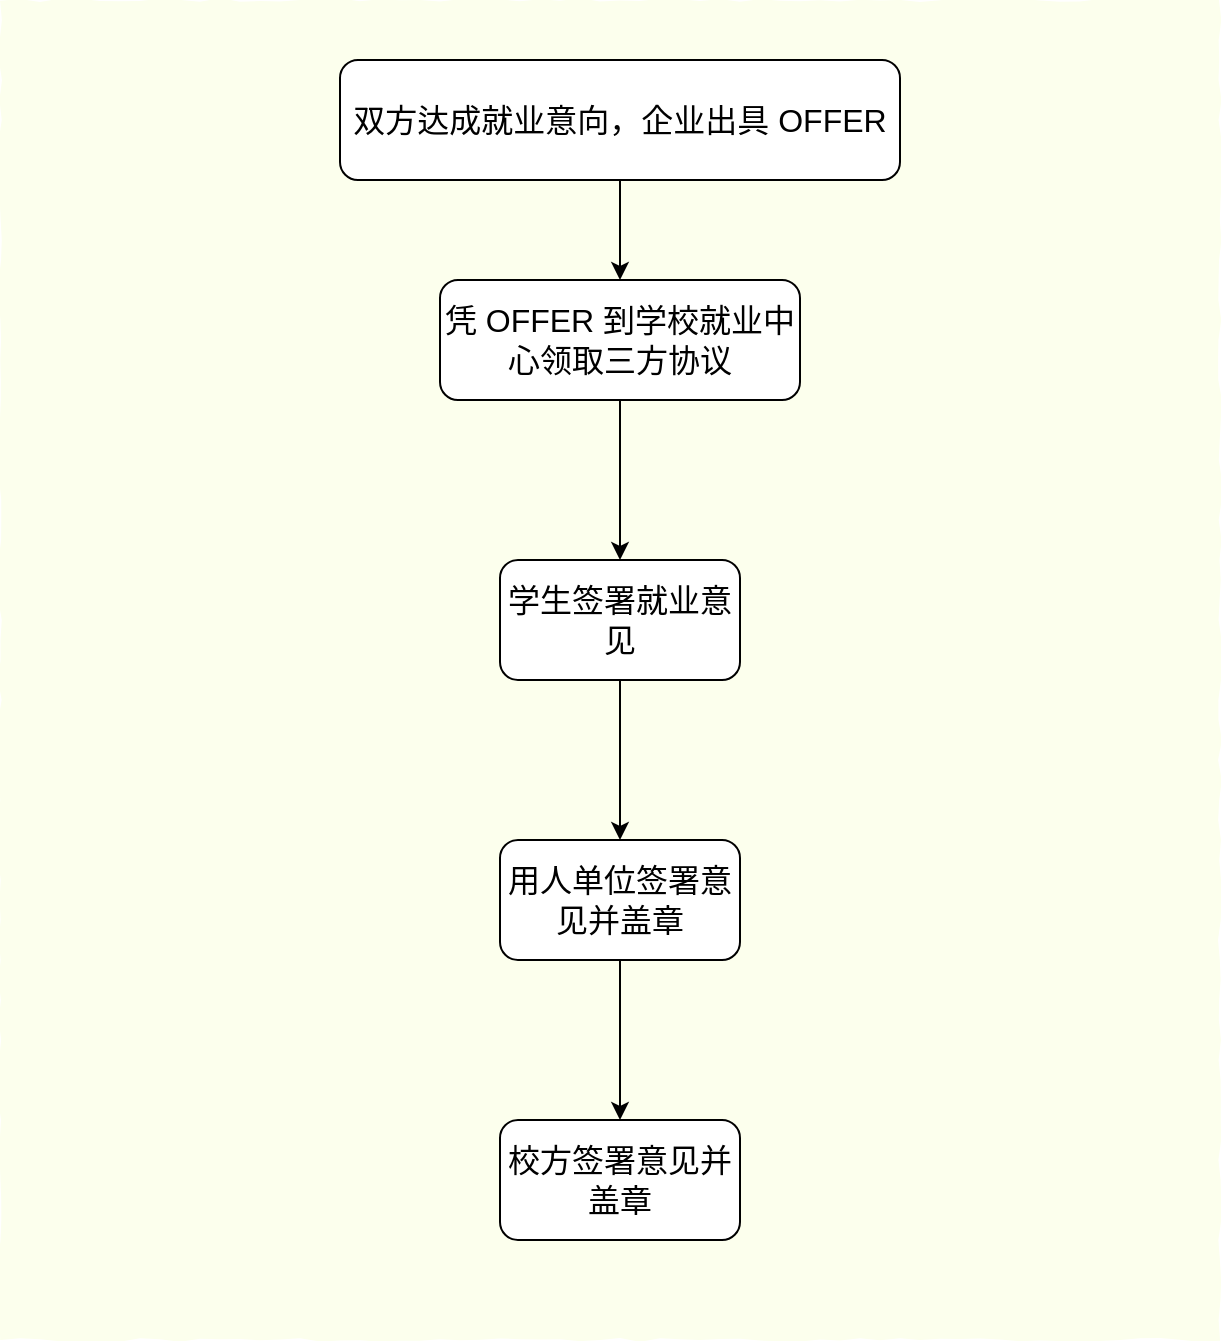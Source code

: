 <mxfile version="15.4.3" type="device"><diagram id="EpdUNptdXlsj-St1YH6q" name="Page-1"><mxGraphModel dx="1422" dy="706" grid="1" gridSize="10" guides="1" tooltips="1" connect="1" arrows="1" fold="1" page="1" pageScale="1" pageWidth="827" pageHeight="1169" math="0" shadow="0"><root><mxCell id="0"/><mxCell id="1" parent="0"/><mxCell id="OYhC4YyO0-HfFszx7ZQ4-1" value="" style="rounded=0;whiteSpace=wrap;html=1;fillColor=#FCFFED;strokeColor=none;comic=1;fontSize=16;" vertex="1" parent="1"><mxGeometry x="150" y="90" width="610" height="670" as="geometry"/></mxCell><mxCell id="OYhC4YyO0-HfFszx7ZQ4-12" value="" style="edgeStyle=orthogonalEdgeStyle;rounded=0;orthogonalLoop=1;jettySize=auto;html=1;fontSize=16;" edge="1" parent="1" source="OYhC4YyO0-HfFszx7ZQ4-10" target="OYhC4YyO0-HfFszx7ZQ4-11"><mxGeometry relative="1" as="geometry"/></mxCell><mxCell id="OYhC4YyO0-HfFszx7ZQ4-10" value="双方达成就业意向，企业出具 OFFER" style="rounded=1;whiteSpace=wrap;html=1;fontSize=16;" vertex="1" parent="1"><mxGeometry x="320" y="120" width="280" height="60" as="geometry"/></mxCell><mxCell id="OYhC4YyO0-HfFszx7ZQ4-14" value="" style="edgeStyle=orthogonalEdgeStyle;rounded=0;orthogonalLoop=1;jettySize=auto;html=1;fontSize=16;" edge="1" parent="1" source="OYhC4YyO0-HfFszx7ZQ4-11" target="OYhC4YyO0-HfFszx7ZQ4-13"><mxGeometry relative="1" as="geometry"/></mxCell><mxCell id="OYhC4YyO0-HfFszx7ZQ4-11" value="凭 OFFER 到学校就业中心领取三方协议" style="whiteSpace=wrap;html=1;rounded=1;fontSize=16;" vertex="1" parent="1"><mxGeometry x="370" y="230" width="180" height="60" as="geometry"/></mxCell><mxCell id="OYhC4YyO0-HfFszx7ZQ4-16" value="" style="edgeStyle=orthogonalEdgeStyle;rounded=0;orthogonalLoop=1;jettySize=auto;html=1;fontSize=16;" edge="1" parent="1" source="OYhC4YyO0-HfFszx7ZQ4-13" target="OYhC4YyO0-HfFszx7ZQ4-15"><mxGeometry relative="1" as="geometry"/></mxCell><mxCell id="OYhC4YyO0-HfFszx7ZQ4-13" value="学生签署就业意见" style="whiteSpace=wrap;html=1;rounded=1;fontSize=16;" vertex="1" parent="1"><mxGeometry x="400" y="370" width="120" height="60" as="geometry"/></mxCell><mxCell id="OYhC4YyO0-HfFszx7ZQ4-18" value="" style="edgeStyle=orthogonalEdgeStyle;rounded=0;orthogonalLoop=1;jettySize=auto;html=1;fontSize=16;" edge="1" parent="1" source="OYhC4YyO0-HfFszx7ZQ4-15" target="OYhC4YyO0-HfFszx7ZQ4-17"><mxGeometry relative="1" as="geometry"/></mxCell><mxCell id="OYhC4YyO0-HfFszx7ZQ4-15" value="用人单位签署意见并盖章" style="whiteSpace=wrap;html=1;rounded=1;fontSize=16;" vertex="1" parent="1"><mxGeometry x="400" y="510" width="120" height="60" as="geometry"/></mxCell><mxCell id="OYhC4YyO0-HfFszx7ZQ4-17" value="校方签署意见并盖章" style="whiteSpace=wrap;html=1;rounded=1;fontSize=16;" vertex="1" parent="1"><mxGeometry x="400" y="650" width="120" height="60" as="geometry"/></mxCell></root></mxGraphModel></diagram></mxfile>